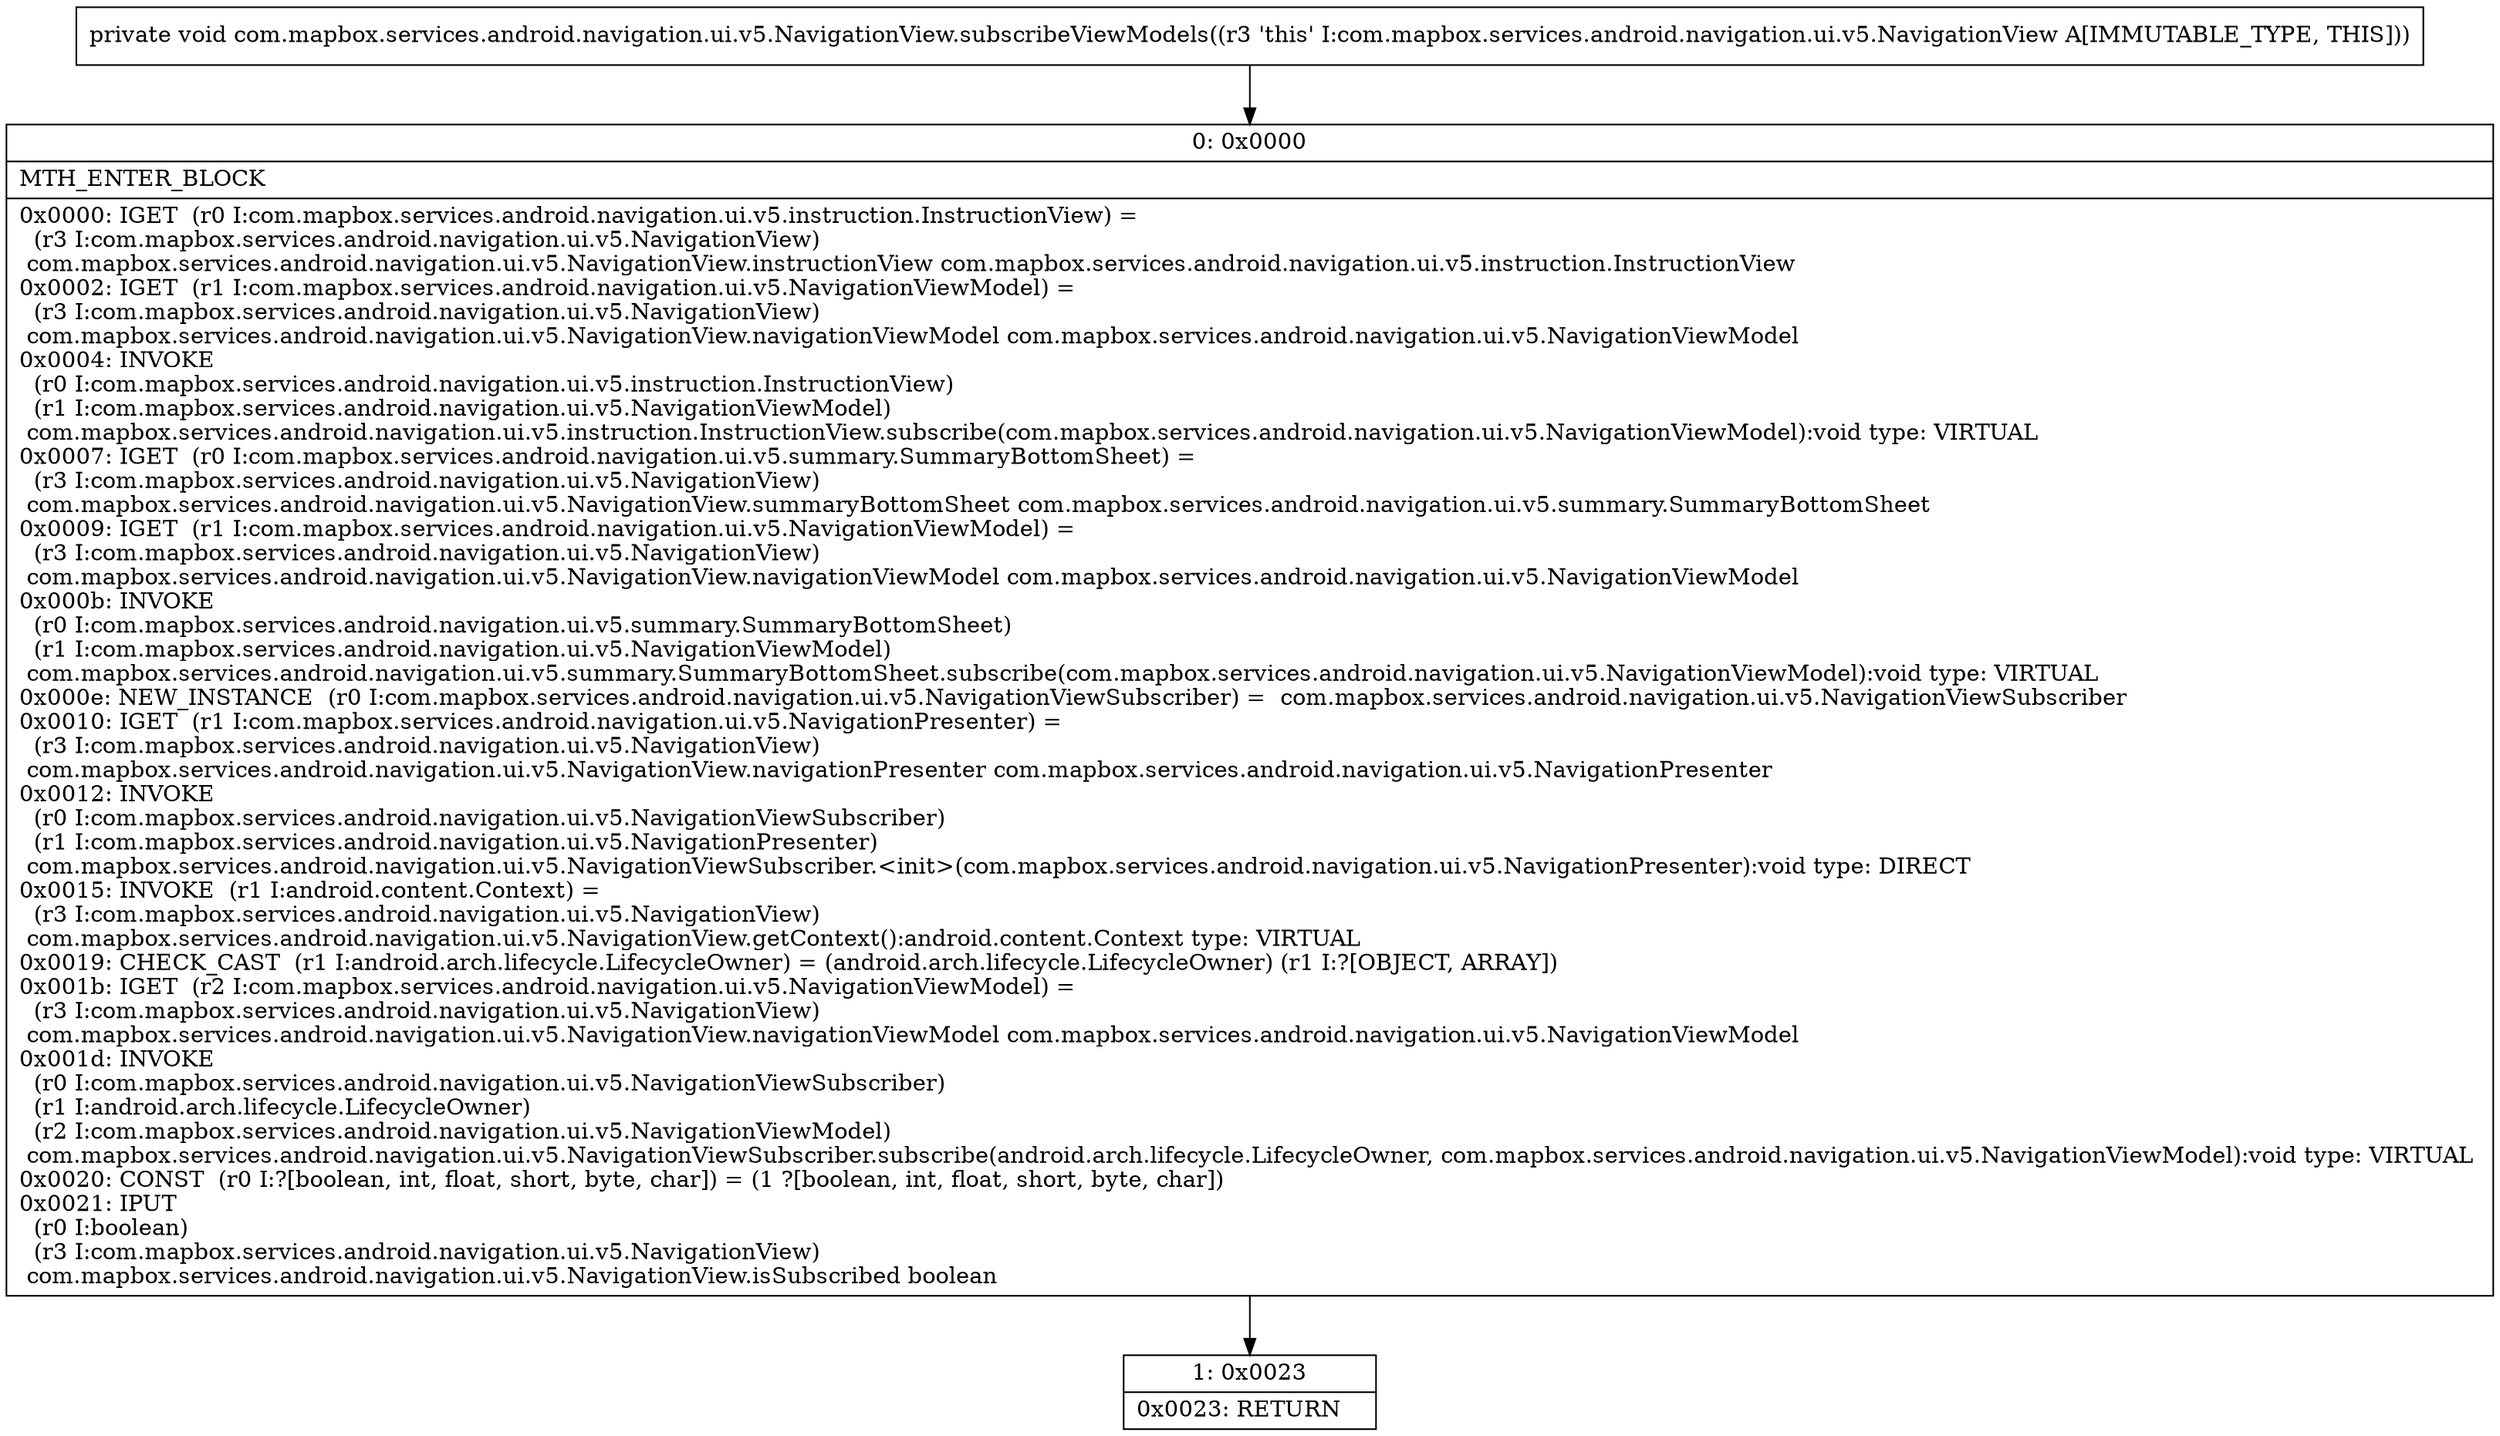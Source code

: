 digraph "CFG forcom.mapbox.services.android.navigation.ui.v5.NavigationView.subscribeViewModels()V" {
Node_0 [shape=record,label="{0\:\ 0x0000|MTH_ENTER_BLOCK\l|0x0000: IGET  (r0 I:com.mapbox.services.android.navigation.ui.v5.instruction.InstructionView) = \l  (r3 I:com.mapbox.services.android.navigation.ui.v5.NavigationView)\l com.mapbox.services.android.navigation.ui.v5.NavigationView.instructionView com.mapbox.services.android.navigation.ui.v5.instruction.InstructionView \l0x0002: IGET  (r1 I:com.mapbox.services.android.navigation.ui.v5.NavigationViewModel) = \l  (r3 I:com.mapbox.services.android.navigation.ui.v5.NavigationView)\l com.mapbox.services.android.navigation.ui.v5.NavigationView.navigationViewModel com.mapbox.services.android.navigation.ui.v5.NavigationViewModel \l0x0004: INVOKE  \l  (r0 I:com.mapbox.services.android.navigation.ui.v5.instruction.InstructionView)\l  (r1 I:com.mapbox.services.android.navigation.ui.v5.NavigationViewModel)\l com.mapbox.services.android.navigation.ui.v5.instruction.InstructionView.subscribe(com.mapbox.services.android.navigation.ui.v5.NavigationViewModel):void type: VIRTUAL \l0x0007: IGET  (r0 I:com.mapbox.services.android.navigation.ui.v5.summary.SummaryBottomSheet) = \l  (r3 I:com.mapbox.services.android.navigation.ui.v5.NavigationView)\l com.mapbox.services.android.navigation.ui.v5.NavigationView.summaryBottomSheet com.mapbox.services.android.navigation.ui.v5.summary.SummaryBottomSheet \l0x0009: IGET  (r1 I:com.mapbox.services.android.navigation.ui.v5.NavigationViewModel) = \l  (r3 I:com.mapbox.services.android.navigation.ui.v5.NavigationView)\l com.mapbox.services.android.navigation.ui.v5.NavigationView.navigationViewModel com.mapbox.services.android.navigation.ui.v5.NavigationViewModel \l0x000b: INVOKE  \l  (r0 I:com.mapbox.services.android.navigation.ui.v5.summary.SummaryBottomSheet)\l  (r1 I:com.mapbox.services.android.navigation.ui.v5.NavigationViewModel)\l com.mapbox.services.android.navigation.ui.v5.summary.SummaryBottomSheet.subscribe(com.mapbox.services.android.navigation.ui.v5.NavigationViewModel):void type: VIRTUAL \l0x000e: NEW_INSTANCE  (r0 I:com.mapbox.services.android.navigation.ui.v5.NavigationViewSubscriber) =  com.mapbox.services.android.navigation.ui.v5.NavigationViewSubscriber \l0x0010: IGET  (r1 I:com.mapbox.services.android.navigation.ui.v5.NavigationPresenter) = \l  (r3 I:com.mapbox.services.android.navigation.ui.v5.NavigationView)\l com.mapbox.services.android.navigation.ui.v5.NavigationView.navigationPresenter com.mapbox.services.android.navigation.ui.v5.NavigationPresenter \l0x0012: INVOKE  \l  (r0 I:com.mapbox.services.android.navigation.ui.v5.NavigationViewSubscriber)\l  (r1 I:com.mapbox.services.android.navigation.ui.v5.NavigationPresenter)\l com.mapbox.services.android.navigation.ui.v5.NavigationViewSubscriber.\<init\>(com.mapbox.services.android.navigation.ui.v5.NavigationPresenter):void type: DIRECT \l0x0015: INVOKE  (r1 I:android.content.Context) = \l  (r3 I:com.mapbox.services.android.navigation.ui.v5.NavigationView)\l com.mapbox.services.android.navigation.ui.v5.NavigationView.getContext():android.content.Context type: VIRTUAL \l0x0019: CHECK_CAST  (r1 I:android.arch.lifecycle.LifecycleOwner) = (android.arch.lifecycle.LifecycleOwner) (r1 I:?[OBJECT, ARRAY]) \l0x001b: IGET  (r2 I:com.mapbox.services.android.navigation.ui.v5.NavigationViewModel) = \l  (r3 I:com.mapbox.services.android.navigation.ui.v5.NavigationView)\l com.mapbox.services.android.navigation.ui.v5.NavigationView.navigationViewModel com.mapbox.services.android.navigation.ui.v5.NavigationViewModel \l0x001d: INVOKE  \l  (r0 I:com.mapbox.services.android.navigation.ui.v5.NavigationViewSubscriber)\l  (r1 I:android.arch.lifecycle.LifecycleOwner)\l  (r2 I:com.mapbox.services.android.navigation.ui.v5.NavigationViewModel)\l com.mapbox.services.android.navigation.ui.v5.NavigationViewSubscriber.subscribe(android.arch.lifecycle.LifecycleOwner, com.mapbox.services.android.navigation.ui.v5.NavigationViewModel):void type: VIRTUAL \l0x0020: CONST  (r0 I:?[boolean, int, float, short, byte, char]) = (1 ?[boolean, int, float, short, byte, char]) \l0x0021: IPUT  \l  (r0 I:boolean)\l  (r3 I:com.mapbox.services.android.navigation.ui.v5.NavigationView)\l com.mapbox.services.android.navigation.ui.v5.NavigationView.isSubscribed boolean \l}"];
Node_1 [shape=record,label="{1\:\ 0x0023|0x0023: RETURN   \l}"];
MethodNode[shape=record,label="{private void com.mapbox.services.android.navigation.ui.v5.NavigationView.subscribeViewModels((r3 'this' I:com.mapbox.services.android.navigation.ui.v5.NavigationView A[IMMUTABLE_TYPE, THIS])) }"];
MethodNode -> Node_0;
Node_0 -> Node_1;
}

